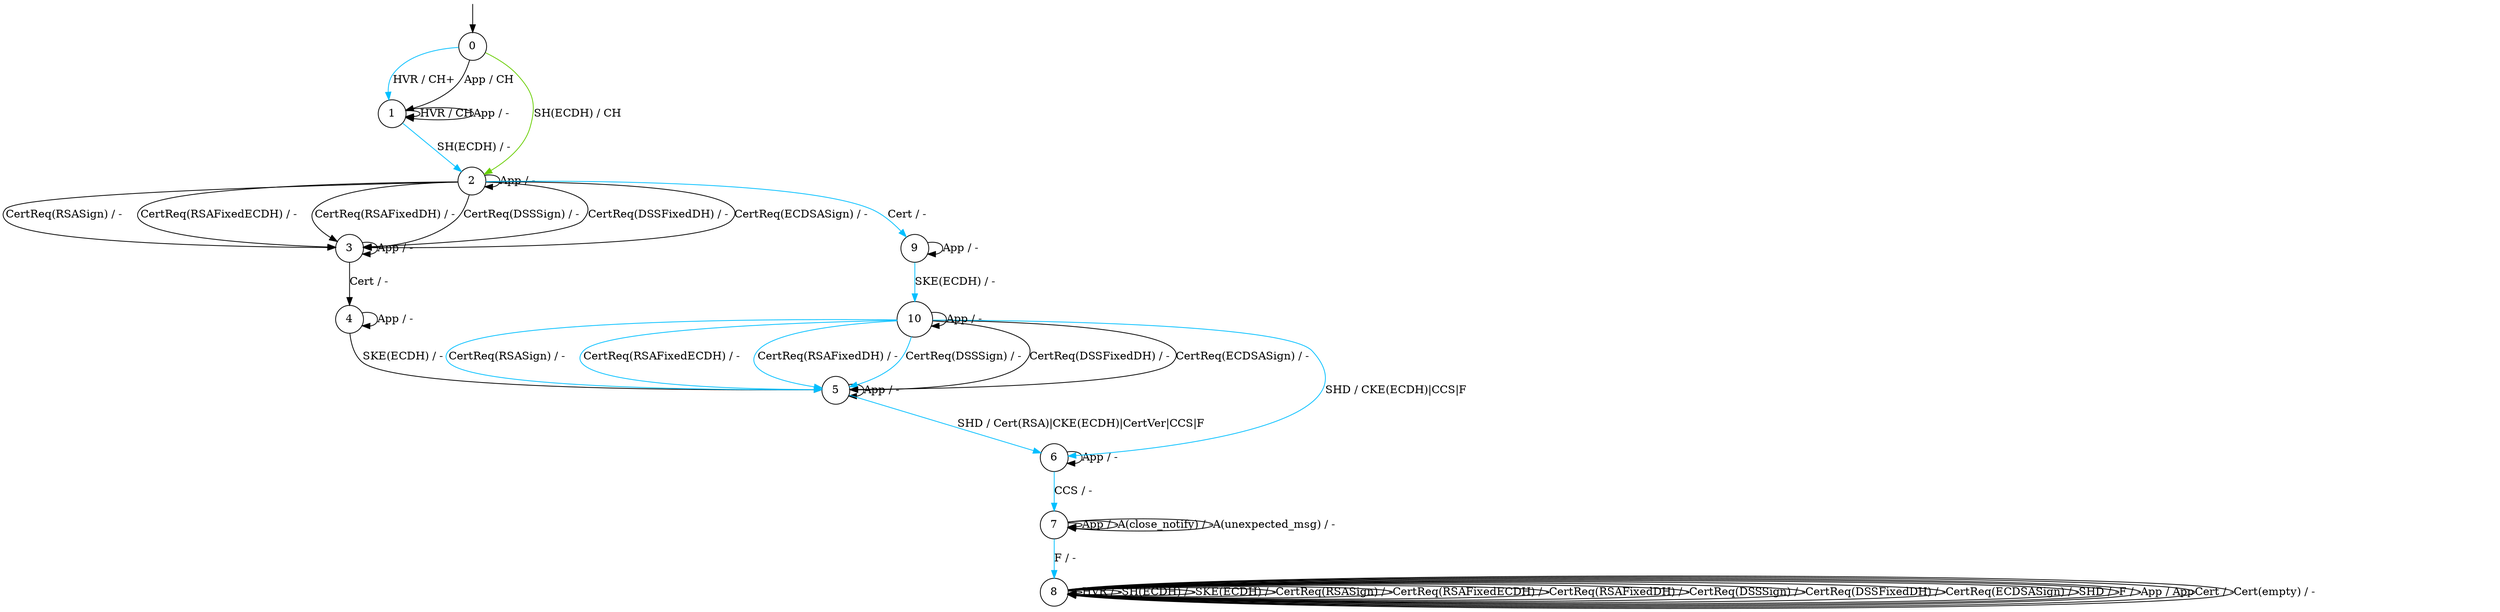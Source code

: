digraph g {

	s0 [shape="circle" label="0"];
	s1 [shape="circle" label="1"];
	s2 [shape="circle" label="2"];
	s3 [shape="circle" label="3"];
	s4 [shape="circle" label="4"];
	s5 [shape="circle" label="5"];
	s6 [shape="circle" label="6"];
	s7 [shape="circle" label="7"];
	s8 [shape="circle" label="8"];
	s9 [shape="circle" label="9"];
	s10 [shape="circle" label="10"];
	s0 -> s1 [color="deepskyblue" label="HVR / CH+"];
	s0 -> s2 [color="chartreuse3" label="SH(ECDH) / CH"];
	s0 -> s1 [label="App / CH"];
	s1 -> s1 [label="HVR / CH"];
	s1 -> s2 [color="deepskyblue" label="SH(ECDH) / -"];
	s1 -> s1 [label="App / -"];
	s2 -> s3 [label="CertReq(RSASign) / -"];
	s2 -> s3 [label="CertReq(RSAFixedECDH) / -"];
	s2 -> s3 [label="CertReq(RSAFixedDH) / -"];
	s2 -> s3 [label="CertReq(DSSSign) / -"];
	s2 -> s3 [label="CertReq(DSSFixedDH) / -"];
	s2 -> s3 [label="CertReq(ECDSASign) / -"];
	s2 -> s2 [label="App / -"];
	s2 -> s9 [color="deepskyblue" label="Cert / -"];
	s3 -> s3 [label="App / -"];
	s3 -> s4 [label="Cert / -"];
	s4 -> s5 [label="SKE(ECDH) / -"];
	s4 -> s4 [label="App / -"];
	s5 -> s6 [color="deepskyblue" label="SHD / Cert(RSA)|CKE(ECDH)|CertVer|CCS|F"];
	s5 -> s5 [label="App / -"];
	s6 -> s7 [color="deepskyblue" label="CCS / -"];
	s6 -> s6 [label="App / -"];
	s7 -> s8 [color="deepskyblue" label="F / -"];
	s7 -> s7 [label="App / -"];
	s7 -> s7 [label="A(close_notify) / -"];
	s7 -> s7 [label="A(unexpected_msg) / -"];
	s8 -> s8 [label="HVR / -"];
	s8 -> s8 [label="SH(ECDH) / -"];
	s8 -> s8 [label="SKE(ECDH) / -"];
	s8 -> s8 [label="CertReq(RSASign) / -"];
	s8 -> s8 [label="CertReq(RSAFixedECDH) / -"];
	s8 -> s8 [label="CertReq(RSAFixedDH) / -"];
	s8 -> s8 [label="CertReq(DSSSign) / -"];
	s8 -> s8 [label="CertReq(DSSFixedDH) / -"];
	s8 -> s8 [label="CertReq(ECDSASign) / -"];
	s8 -> s8 [label="SHD / -"];
	s8 -> s8 [label="F / -"];
	s8 -> s8 [label="App / App"];
	s8 -> s8 [label="Cert / -"];
	s8 -> s8 [label="Cert(empty) / -"];
	s9 -> s10 [color="deepskyblue" label="SKE(ECDH) / -"];
	s9 -> s9 [label="App / -"];
	s10 -> s5 [color="deepskyblue" label="CertReq(RSASign) / -"];
	s10 -> s5 [color="deepskyblue" label="CertReq(RSAFixedECDH) / -"];
	s10 -> s5 [color="deepskyblue" label="CertReq(RSAFixedDH) / -"];
	s10 -> s5 [color="deepskyblue" label="CertReq(DSSSign) / -"];
	s10 -> s5 [label="CertReq(DSSFixedDH) / -"];
	s10 -> s5 [label="CertReq(ECDSASign) / -"];
	s10 -> s6 [color="deepskyblue" label="SHD / CKE(ECDH)|CCS|F"];
	s10 -> s10 [label="App / -"];

__start0 [label="" shape="none" width="0" height="0"];
__start0 -> s0;

}
